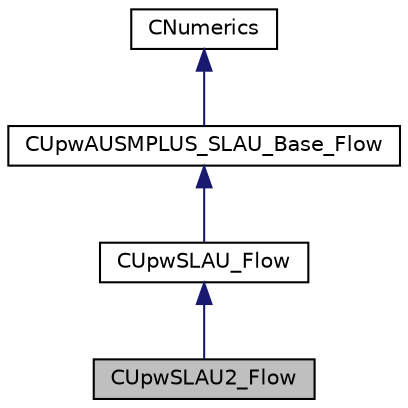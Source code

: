 digraph "CUpwSLAU2_Flow"
{
 // LATEX_PDF_SIZE
  edge [fontname="Helvetica",fontsize="10",labelfontname="Helvetica",labelfontsize="10"];
  node [fontname="Helvetica",fontsize="10",shape=record];
  Node1 [label="CUpwSLAU2_Flow",height=0.2,width=0.4,color="black", fillcolor="grey75", style="filled", fontcolor="black",tooltip="Class for solving the Simple Low-Dissipation AUSM 2."];
  Node2 -> Node1 [dir="back",color="midnightblue",fontsize="10",style="solid",fontname="Helvetica"];
  Node2 [label="CUpwSLAU_Flow",height=0.2,width=0.4,color="black", fillcolor="white", style="filled",URL="$classCUpwSLAU__Flow.html",tooltip="Class for solving the Low-Dissipation AUSM."];
  Node3 -> Node2 [dir="back",color="midnightblue",fontsize="10",style="solid",fontname="Helvetica"];
  Node3 [label="CUpwAUSMPLUS_SLAU_Base_Flow",height=0.2,width=0.4,color="black", fillcolor="white", style="filled",URL="$classCUpwAUSMPLUS__SLAU__Base__Flow.html",tooltip="Base class for AUSM+up(2) and SLAU(2) convective schemes."];
  Node4 -> Node3 [dir="back",color="midnightblue",fontsize="10",style="solid",fontname="Helvetica"];
  Node4 [label="CNumerics",height=0.2,width=0.4,color="black", fillcolor="white", style="filled",URL="$classCNumerics.html",tooltip="Class for defining the numerical methods."];
}
